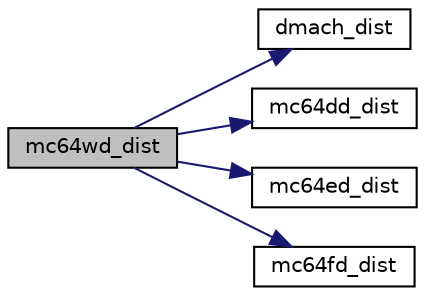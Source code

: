 digraph "mc64wd_dist"
{
 // LATEX_PDF_SIZE
  edge [fontname="Helvetica",fontsize="10",labelfontname="Helvetica",labelfontsize="10"];
  node [fontname="Helvetica",fontsize="10",shape=record];
  rankdir="LR";
  Node1 [label="mc64wd_dist",height=0.2,width=0.4,color="black", fillcolor="grey75", style="filled", fontcolor="black",tooltip=" "];
  Node1 -> Node2 [color="midnightblue",fontsize="10",style="solid",fontname="Helvetica"];
  Node2 [label="dmach_dist",height=0.2,width=0.4,color="black", fillcolor="white", style="filled",URL="$dmach__dist_8c.html#a9f1d303ee9a82228d1979f3618c27e85",tooltip=" "];
  Node1 -> Node3 [color="midnightblue",fontsize="10",style="solid",fontname="Helvetica"];
  Node3 [label="mc64dd_dist",height=0.2,width=0.4,color="black", fillcolor="white", style="filled",URL="$mc64ad__dist_8c.html#a4151157422f25720fab7e0471b8220a4",tooltip=" "];
  Node1 -> Node4 [color="midnightblue",fontsize="10",style="solid",fontname="Helvetica"];
  Node4 [label="mc64ed_dist",height=0.2,width=0.4,color="black", fillcolor="white", style="filled",URL="$mc64ad__dist_8c.html#a15d43baaed647a9a3f378ea355fd3b67",tooltip=" "];
  Node1 -> Node5 [color="midnightblue",fontsize="10",style="solid",fontname="Helvetica"];
  Node5 [label="mc64fd_dist",height=0.2,width=0.4,color="black", fillcolor="white", style="filled",URL="$mc64ad__dist_8c.html#a60df2206c104dd448b3485b6318c32dc",tooltip=" "];
}
